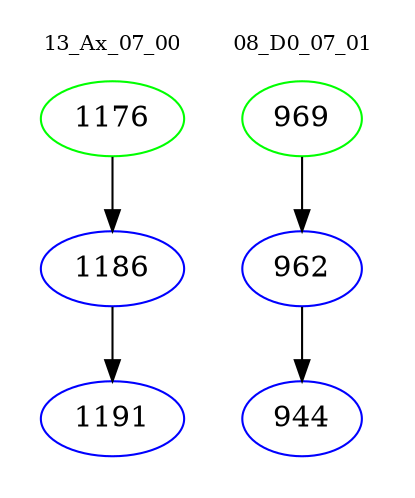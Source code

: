 digraph{
subgraph cluster_0 {
color = white
label = "13_Ax_07_00";
fontsize=10;
T0_1176 [label="1176", color="green"]
T0_1176 -> T0_1186 [color="black"]
T0_1186 [label="1186", color="blue"]
T0_1186 -> T0_1191 [color="black"]
T0_1191 [label="1191", color="blue"]
}
subgraph cluster_1 {
color = white
label = "08_D0_07_01";
fontsize=10;
T1_969 [label="969", color="green"]
T1_969 -> T1_962 [color="black"]
T1_962 [label="962", color="blue"]
T1_962 -> T1_944 [color="black"]
T1_944 [label="944", color="blue"]
}
}
